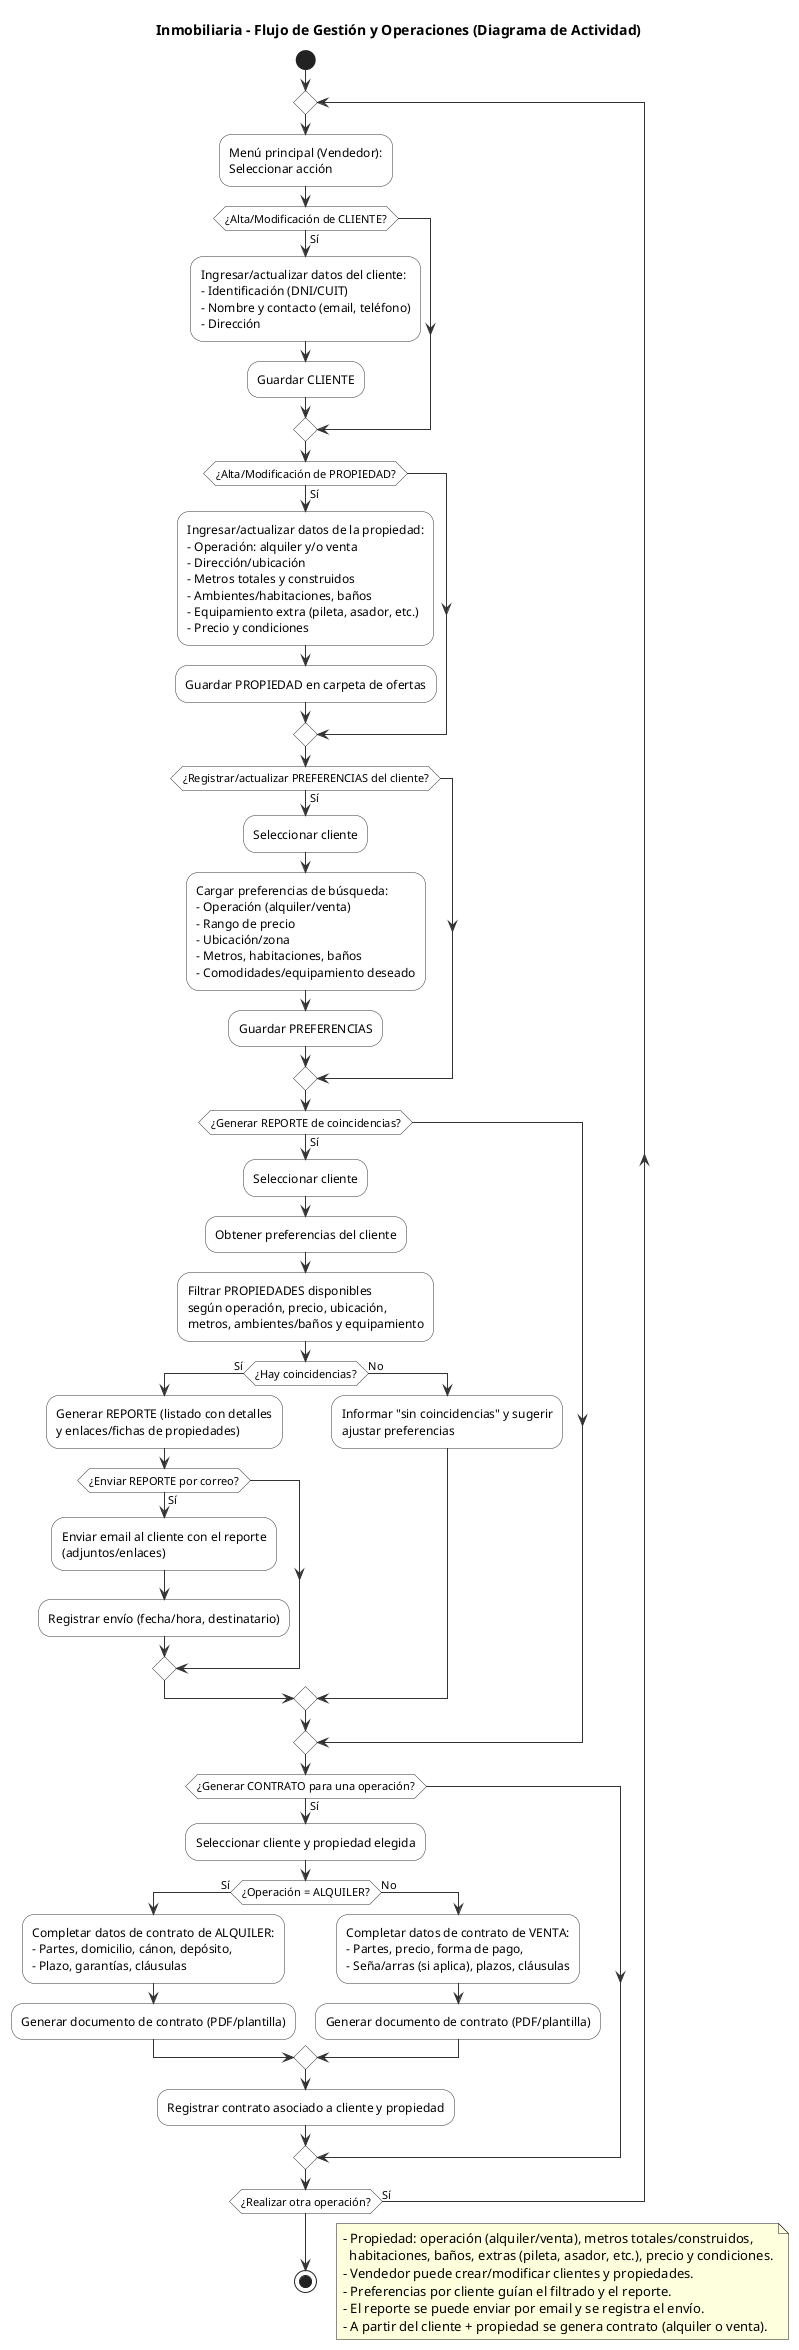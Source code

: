 @startuml
title Inmobiliaria - Flujo de Gestión y Operaciones (Diagrama de Actividad)

skinparam activity {
  BackgroundColor #ffffff
  BorderColor #333333
  ArrowColor #333333
}
skinparam shadowing false

start

repeat
:Menú principal (Vendedor):\nSeleccionar acción;

' =======================
' Gestión de Clientes
' =======================
if (¿Alta/Modificación de CLIENTE?) then (Sí)
  :Ingresar/actualizar datos del cliente:\n- Identificación (DNI/CUIT)\n- Nombre y contacto (email, teléfono)\n- Dirección;
  :Guardar CLIENTE;
endif

' =======================
' Gestión de Propiedades
' =======================
if (¿Alta/Modificación de PROPIEDAD?) then (Sí)
  :Ingresar/actualizar datos de la propiedad:\n- Operación: alquiler y/o venta\n- Dirección/ubicación\n- Metros totales y construidos\n- Ambientes/habitaciones, baños\n- Equipamiento extra (pileta, asador, etc.)\n- Precio y condiciones;
  :Guardar PROPIEDAD en carpeta de ofertas;
endif

' =======================
' Preferencias del Cliente
' =======================
if (¿Registrar/actualizar PREFERENCIAS del cliente?) then (Sí)
  :Seleccionar cliente;
  :Cargar preferencias de búsqueda:\n- Operación (alquiler/venta)\n- Rango de precio\n- Ubicación/zona\n- Metros, habitaciones, baños\n- Comodidades/equipamiento deseado;
  :Guardar PREFERENCIAS;
endif

' =======================
' Búsqueda y Reporte
' =======================
if (¿Generar REPORTE de coincidencias?) then (Sí)
  :Seleccionar cliente;
  :Obtener preferencias del cliente;
  :Filtrar PROPIEDADES disponibles\nsegún operación, precio, ubicación,\nmetros, ambientes/baños y equipamiento;
  if (¿Hay coincidencias?) then (Sí)
    :Generar REPORTE (listado con detalles\ny enlaces/fichas de propiedades);
    if (¿Enviar REPORTE por correo?) then (Sí)
      :Enviar email al cliente con el reporte\n(adjuntos/enlaces);
      :Registrar envío (fecha/hora, destinatario);
    endif
  else (No)
    :Informar "sin coincidencias" y sugerir\najustar preferencias;
  endif
endif

' =======================
' Selección y Contrato
' =======================
if (¿Generar CONTRATO para una operación?) then (Sí)
  :Seleccionar cliente y propiedad elegida;
  if (¿Operación = ALQUILER?) then (Sí)
    :Completar datos de contrato de ALQUILER:\n- Partes, domicilio, cánon, depósito,\n- Plazo, garantías, cláusulas;
    :Generar documento de contrato (PDF/plantilla);
  else (No)
    :Completar datos de contrato de VENTA:\n- Partes, precio, forma de pago,\n- Seña/arras (si aplica), plazos, cláusulas;
    :Generar documento de contrato (PDF/plantilla);
  endif
  :Registrar contrato asociado a cliente y propiedad;
endif

repeat while (¿Realizar otra operación?) is (Sí)

stop

floating note right
- Propiedad: operación (alquiler/venta), metros totales/construidos,
  habitaciones, baños, extras (pileta, asador, etc.), precio y condiciones.
- Vendedor puede crear/modificar clientes y propiedades.
- Preferencias por cliente guían el filtrado y el reporte.
- El reporte se puede enviar por email y se registra el envío.
- A partir del cliente + propiedad se genera contrato (alquiler o venta).
end note

@enduml
